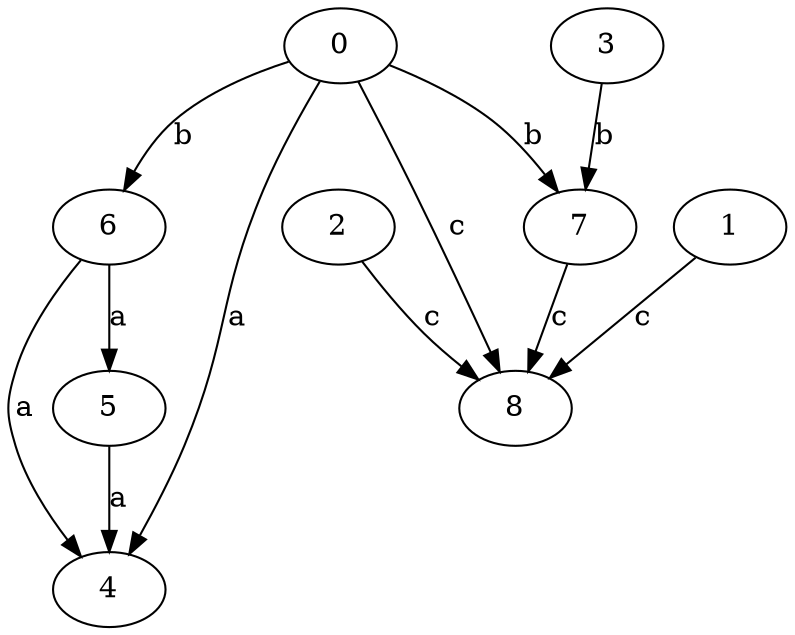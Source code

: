 strict digraph  {
0;
4;
5;
1;
6;
2;
3;
7;
8;
0 -> 4  [label=a];
0 -> 6  [label=b];
0 -> 7  [label=b];
0 -> 8  [label=c];
5 -> 4  [label=a];
1 -> 8  [label=c];
6 -> 4  [label=a];
6 -> 5  [label=a];
2 -> 8  [label=c];
3 -> 7  [label=b];
7 -> 8  [label=c];
}
